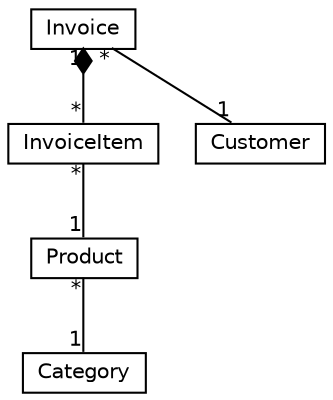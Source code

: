 #!/usr/local/bin/dot
#
# Class diagram 
# Generated by UMLGraph version R5_6-9-g37cd34 (http://www.umlgraph.org/)
#

digraph G {
graph [fontnames="svg"]
edge [fontname="Helvetica",fontsize=10,labelfontname="Helvetica",labelfontsize=10,color="black"];
node [fontname="Helvetica",fontcolor="black",fontsize=10,shape=plaintext,margin=0,width=0,height=0];
nodesep=0.25;
ranksep=0.5;
// gr.spinellis.basic.invoice.InvoiceItem
c355 [label=<<table title="gr.spinellis.basic.invoice.InvoiceItem" border="0" cellborder="1" cellspacing="0" cellpadding="2"><tr><td><table border="0" cellspacing="0" cellpadding="1"><tr><td align="center" balign="center"> InvoiceItem </td></tr></table></td></tr></table>>];
// gr.spinellis.basic.invoice.Invoice
c356 [label=<<table title="gr.spinellis.basic.invoice.Invoice" border="0" cellborder="1" cellspacing="0" cellpadding="2"><tr><td><table border="0" cellspacing="0" cellpadding="1"><tr><td align="center" balign="center"> Invoice </td></tr></table></td></tr></table>>];
// gr.spinellis.basic.invoice.Customer
c357 [label=<<table title="gr.spinellis.basic.invoice.Customer" border="0" cellborder="1" cellspacing="0" cellpadding="2"><tr><td><table border="0" cellspacing="0" cellpadding="1"><tr><td align="center" balign="center"> Customer </td></tr></table></td></tr></table>>];
// gr.spinellis.basic.product.Product
c358 [label=<<table title="gr.spinellis.basic.product.Product" border="0" cellborder="1" cellspacing="0" cellpadding="2"><tr><td><table border="0" cellspacing="0" cellpadding="1"><tr><td align="center" balign="center"> Product </td></tr></table></td></tr></table>>];
// gr.spinellis.basic.product.Category
c359 [label=<<table title="gr.spinellis.basic.product.Category" border="0" cellborder="1" cellspacing="0" cellpadding="2"><tr><td><table border="0" cellspacing="0" cellpadding="1"><tr><td align="center" balign="center"> Category </td></tr></table></td></tr></table>>];
// gr.spinellis.basic.invoice.InvoiceItem assoc gr.spinellis.basic.product.Product
c355 -> c358 [arrowhead=none,weight=2,taillabel="*", headlabel="1"];
// gr.spinellis.basic.invoice.Invoice assoc gr.spinellis.basic.invoice.Customer
c356 -> c357 [arrowhead=none,weight=2,taillabel="*", headlabel="1"];
// gr.spinellis.basic.invoice.Invoice composed gr.spinellis.basic.invoice.InvoiceItem
c356 -> c355 [arrowhead=none,arrowtail=diamond,dir=back,weight=6,taillabel="1", headlabel="*"];
// gr.spinellis.basic.product.Product assoc gr.spinellis.basic.product.Category
c358 -> c359 [arrowhead=none,weight=2,taillabel="*", headlabel="1"];
}

